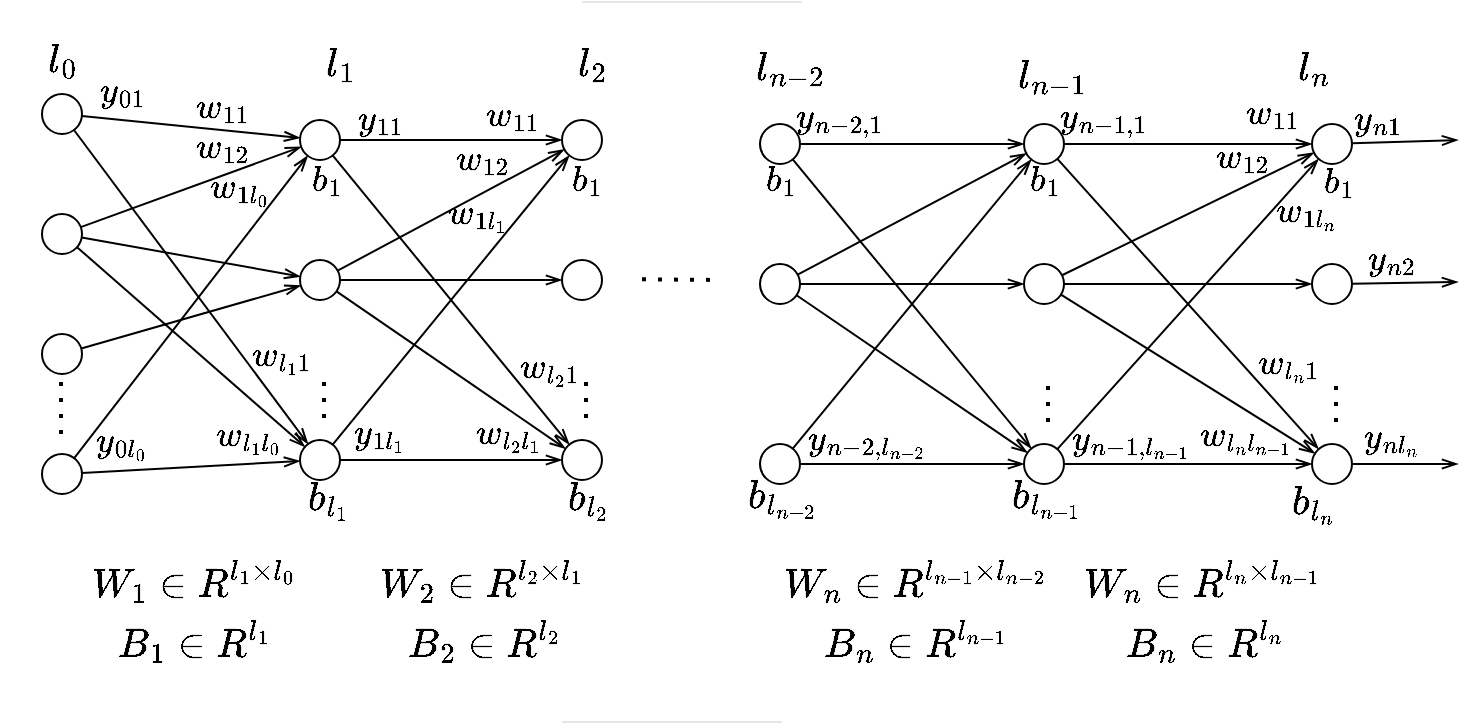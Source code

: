 <mxfile version="14.7.7" type="device"><diagram id="DiIFWuDrfu9m4FScAtJ2" name="Page-1"><mxGraphModel dx="628" dy="409" grid="1" gridSize="10" guides="1" tooltips="1" connect="1" arrows="1" fold="1" page="1" pageScale="1" pageWidth="850" pageHeight="1100" math="1" shadow="0"><root><mxCell id="0"/><mxCell id="1" parent="0"/><mxCell id="S9DgqLDdiEVG_nodx704-1" value="" style="ellipse;whiteSpace=wrap;html=1;aspect=fixed;" vertex="1" parent="1"><mxGeometry x="60" y="56" width="20" height="20" as="geometry"/></mxCell><mxCell id="S9DgqLDdiEVG_nodx704-3" value="" style="ellipse;whiteSpace=wrap;html=1;aspect=fixed;" vertex="1" parent="1"><mxGeometry x="60" y="116" width="20" height="20" as="geometry"/></mxCell><mxCell id="S9DgqLDdiEVG_nodx704-4" value="" style="ellipse;whiteSpace=wrap;html=1;aspect=fixed;" vertex="1" parent="1"><mxGeometry x="60" y="176" width="20" height="20" as="geometry"/></mxCell><mxCell id="S9DgqLDdiEVG_nodx704-6" value="" style="endArrow=none;dashed=1;html=1;dashPattern=1 3;strokeWidth=2;" edge="1" parent="1"><mxGeometry width="50" height="50" relative="1" as="geometry"><mxPoint x="69.5" y="226" as="sourcePoint"/><mxPoint x="69.5" y="196" as="targetPoint"/></mxGeometry></mxCell><mxCell id="S9DgqLDdiEVG_nodx704-7" value="" style="ellipse;whiteSpace=wrap;html=1;aspect=fixed;" vertex="1" parent="1"><mxGeometry x="60" y="236" width="20" height="20" as="geometry"/></mxCell><mxCell id="S9DgqLDdiEVG_nodx704-8" value="$$l_0$$" style="text;html=1;strokeColor=none;fillColor=none;align=center;verticalAlign=middle;whiteSpace=wrap;rounded=0;fontSize=17;" vertex="1" parent="1"><mxGeometry x="50" y="30" width="40" height="20" as="geometry"/></mxCell><mxCell id="S9DgqLDdiEVG_nodx704-9" value="" style="ellipse;whiteSpace=wrap;html=1;aspect=fixed;" vertex="1" parent="1"><mxGeometry x="189" y="69" width="20" height="20" as="geometry"/></mxCell><mxCell id="S9DgqLDdiEVG_nodx704-11" value="" style="ellipse;whiteSpace=wrap;html=1;aspect=fixed;" vertex="1" parent="1"><mxGeometry x="189" y="139" width="20" height="20" as="geometry"/></mxCell><mxCell id="S9DgqLDdiEVG_nodx704-12" value="" style="endArrow=none;dashed=1;html=1;dashPattern=1 3;strokeWidth=2;" edge="1" parent="1"><mxGeometry width="50" height="50" relative="1" as="geometry"><mxPoint x="201" y="200" as="sourcePoint"/><mxPoint x="201" y="219" as="targetPoint"/></mxGeometry></mxCell><mxCell id="S9DgqLDdiEVG_nodx704-13" value="" style="ellipse;whiteSpace=wrap;html=1;aspect=fixed;" vertex="1" parent="1"><mxGeometry x="189" y="229" width="20" height="20" as="geometry"/></mxCell><mxCell id="S9DgqLDdiEVG_nodx704-14" value="$$l_1$$" style="text;html=1;strokeColor=none;fillColor=none;align=center;verticalAlign=middle;whiteSpace=wrap;rounded=0;fontSize=17;" vertex="1" parent="1"><mxGeometry x="189" y="32" width="40" height="20" as="geometry"/></mxCell><mxCell id="S9DgqLDdiEVG_nodx704-16" value="" style="endArrow=openThin;html=1;fontSize=20;endFill=0;" edge="1" parent="1" source="S9DgqLDdiEVG_nodx704-1" target="S9DgqLDdiEVG_nodx704-9"><mxGeometry width="50" height="50" relative="1" as="geometry"><mxPoint x="480" y="356" as="sourcePoint"/><mxPoint x="530" y="306" as="targetPoint"/></mxGeometry></mxCell><mxCell id="S9DgqLDdiEVG_nodx704-17" value="" style="endArrow=openThin;html=1;fontSize=20;endFill=0;" edge="1" parent="1" source="S9DgqLDdiEVG_nodx704-3" target="S9DgqLDdiEVG_nodx704-13"><mxGeometry width="50" height="50" relative="1" as="geometry"><mxPoint x="480" y="356" as="sourcePoint"/><mxPoint x="530" y="306" as="targetPoint"/></mxGeometry></mxCell><mxCell id="S9DgqLDdiEVG_nodx704-20" value="" style="endArrow=openThin;html=1;fontSize=20;endFill=0;" edge="1" parent="1" source="S9DgqLDdiEVG_nodx704-1" target="S9DgqLDdiEVG_nodx704-13"><mxGeometry width="50" height="50" relative="1" as="geometry"><mxPoint x="160" y="236" as="sourcePoint"/><mxPoint x="230" y="260" as="targetPoint"/></mxGeometry></mxCell><mxCell id="S9DgqLDdiEVG_nodx704-21" value="" style="endArrow=openThin;html=1;fontSize=20;endFill=0;" edge="1" parent="1" source="S9DgqLDdiEVG_nodx704-3" target="S9DgqLDdiEVG_nodx704-9"><mxGeometry width="50" height="50" relative="1" as="geometry"><mxPoint x="70" y="96" as="sourcePoint"/><mxPoint x="160" y="106" as="targetPoint"/></mxGeometry></mxCell><mxCell id="S9DgqLDdiEVG_nodx704-22" value="" style="endArrow=openThin;html=1;fontSize=20;endFill=0;" edge="1" parent="1" source="S9DgqLDdiEVG_nodx704-7" target="S9DgqLDdiEVG_nodx704-13"><mxGeometry width="50" height="50" relative="1" as="geometry"><mxPoint x="480" y="406" as="sourcePoint"/><mxPoint x="160" y="156" as="targetPoint"/></mxGeometry></mxCell><mxCell id="S9DgqLDdiEVG_nodx704-23" value="" style="endArrow=openThin;html=1;fontSize=20;endFill=0;" edge="1" parent="1" source="S9DgqLDdiEVG_nodx704-7" target="S9DgqLDdiEVG_nodx704-9"><mxGeometry width="50" height="50" relative="1" as="geometry"><mxPoint x="480" y="356" as="sourcePoint"/><mxPoint x="530" y="306" as="targetPoint"/></mxGeometry></mxCell><mxCell id="S9DgqLDdiEVG_nodx704-24" value="$$w_{11}$$" style="text;html=1;strokeColor=none;fillColor=none;align=center;verticalAlign=middle;whiteSpace=wrap;rounded=0;fontSize=15;" vertex="1" parent="1"><mxGeometry x="130" y="52" width="40" height="20" as="geometry"/></mxCell><mxCell id="S9DgqLDdiEVG_nodx704-25" value="$$w_{12}$$" style="text;html=1;strokeColor=none;fillColor=none;align=center;verticalAlign=middle;whiteSpace=wrap;rounded=0;fontSize=15;" vertex="1" parent="1"><mxGeometry x="130" y="72" width="40" height="20" as="geometry"/></mxCell><mxCell id="S9DgqLDdiEVG_nodx704-26" value="$$w_{1l_0}$$" style="text;html=1;strokeColor=none;fillColor=none;align=center;verticalAlign=middle;whiteSpace=wrap;rounded=0;fontSize=15;" vertex="1" parent="1"><mxGeometry x="139" y="93" width="40" height="20" as="geometry"/></mxCell><mxCell id="S9DgqLDdiEVG_nodx704-27" value="$$w_{l_11}$$" style="text;html=1;strokeColor=none;fillColor=none;align=center;verticalAlign=middle;whiteSpace=wrap;rounded=0;fontSize=15;" vertex="1" parent="1"><mxGeometry x="160" y="177" width="40" height="20" as="geometry"/></mxCell><mxCell id="S9DgqLDdiEVG_nodx704-28" value="&lt;div style=&quot;font-size: 15px;&quot;&gt;$$w_{l_1 l_0}$$&lt;/div&gt;" style="text;html=1;strokeColor=none;fillColor=none;align=center;verticalAlign=middle;whiteSpace=wrap;rounded=0;fontSize=15;" vertex="1" parent="1"><mxGeometry x="143" y="217" width="40" height="20" as="geometry"/></mxCell><mxCell id="S9DgqLDdiEVG_nodx704-29" value="$$W_1 \in R^{l_1 \times l_0}$$" style="text;html=1;strokeColor=none;fillColor=none;align=center;verticalAlign=middle;whiteSpace=wrap;rounded=0;fontSize=17;" vertex="1" parent="1"><mxGeometry x="82.75" y="290" width="107" height="20" as="geometry"/></mxCell><mxCell id="S9DgqLDdiEVG_nodx704-30" value="$$b_1$$" style="text;html=1;strokeColor=none;fillColor=none;align=center;verticalAlign=middle;whiteSpace=wrap;rounded=0;fontSize=15;" vertex="1" parent="1"><mxGeometry x="183" y="89" width="40" height="20" as="geometry"/></mxCell><mxCell id="S9DgqLDdiEVG_nodx704-31" value="$$b_{l_1}$$" style="text;html=1;strokeColor=none;fillColor=none;align=center;verticalAlign=middle;whiteSpace=wrap;rounded=0;fontSize=17;" vertex="1" parent="1"><mxGeometry x="183" y="249" width="40" height="20" as="geometry"/></mxCell><mxCell id="S9DgqLDdiEVG_nodx704-32" value="$$B_1 \in R^{l_1}$$" style="text;html=1;strokeColor=none;fillColor=none;align=center;verticalAlign=middle;whiteSpace=wrap;rounded=0;fontSize=17;" vertex="1" parent="1"><mxGeometry x="82.75" y="320" width="107" height="20" as="geometry"/></mxCell><mxCell id="S9DgqLDdiEVG_nodx704-33" value="" style="ellipse;whiteSpace=wrap;html=1;aspect=fixed;" vertex="1" parent="1"><mxGeometry x="320" y="69" width="20" height="20" as="geometry"/></mxCell><mxCell id="S9DgqLDdiEVG_nodx704-34" value="" style="ellipse;whiteSpace=wrap;html=1;aspect=fixed;" vertex="1" parent="1"><mxGeometry x="320" y="139" width="20" height="20" as="geometry"/></mxCell><mxCell id="S9DgqLDdiEVG_nodx704-35" value="" style="endArrow=none;dashed=1;html=1;dashPattern=1 3;strokeWidth=2;" edge="1" parent="1"><mxGeometry width="50" height="50" relative="1" as="geometry"><mxPoint x="332" y="200" as="sourcePoint"/><mxPoint x="332" y="219" as="targetPoint"/></mxGeometry></mxCell><mxCell id="S9DgqLDdiEVG_nodx704-36" value="" style="ellipse;whiteSpace=wrap;html=1;aspect=fixed;" vertex="1" parent="1"><mxGeometry x="320" y="229" width="20" height="20" as="geometry"/></mxCell><mxCell id="S9DgqLDdiEVG_nodx704-37" value="$$l_2$$" style="text;html=1;strokeColor=none;fillColor=none;align=center;verticalAlign=middle;whiteSpace=wrap;rounded=0;fontSize=17;" vertex="1" parent="1"><mxGeometry x="315" y="32" width="40" height="20" as="geometry"/></mxCell><mxCell id="S9DgqLDdiEVG_nodx704-38" value="" style="endArrow=openThin;html=1;fontSize=17;endFill=0;" edge="1" parent="1" source="S9DgqLDdiEVG_nodx704-9" target="S9DgqLDdiEVG_nodx704-33"><mxGeometry width="50" height="50" relative="1" as="geometry"><mxPoint x="199" y="69" as="sourcePoint"/><mxPoint x="210" y="170" as="targetPoint"/></mxGeometry></mxCell><mxCell id="S9DgqLDdiEVG_nodx704-39" value="" style="endArrow=openThin;html=1;fontSize=17;endFill=0;" edge="1" parent="1" source="S9DgqLDdiEVG_nodx704-11" target="S9DgqLDdiEVG_nodx704-33"><mxGeometry width="50" height="50" relative="1" as="geometry"><mxPoint x="160" y="220" as="sourcePoint"/><mxPoint x="210" y="170" as="targetPoint"/></mxGeometry></mxCell><mxCell id="S9DgqLDdiEVG_nodx704-40" value="" style="endArrow=openThin;html=1;fontSize=17;endFill=0;" edge="1" parent="1" source="S9DgqLDdiEVG_nodx704-13" target="S9DgqLDdiEVG_nodx704-33"><mxGeometry width="50" height="50" relative="1" as="geometry"><mxPoint x="220" y="230" as="sourcePoint"/><mxPoint x="210" y="170" as="targetPoint"/></mxGeometry></mxCell><mxCell id="S9DgqLDdiEVG_nodx704-41" value="" style="endArrow=openThin;html=1;fontSize=17;endFill=0;" edge="1" parent="1" source="S9DgqLDdiEVG_nodx704-9" target="S9DgqLDdiEVG_nodx704-36"><mxGeometry width="50" height="50" relative="1" as="geometry"><mxPoint x="260" y="50" as="sourcePoint"/><mxPoint x="210" y="170" as="targetPoint"/></mxGeometry></mxCell><mxCell id="S9DgqLDdiEVG_nodx704-42" value="" style="endArrow=openThin;html=1;fontSize=17;endFill=0;" edge="1" parent="1" source="S9DgqLDdiEVG_nodx704-11" target="S9DgqLDdiEVG_nodx704-36"><mxGeometry width="50" height="50" relative="1" as="geometry"><mxPoint x="160" y="220" as="sourcePoint"/><mxPoint x="210" y="170" as="targetPoint"/></mxGeometry></mxCell><mxCell id="S9DgqLDdiEVG_nodx704-43" value="" style="endArrow=openThin;html=1;fontSize=17;endFill=0;" edge="1" parent="1" source="S9DgqLDdiEVG_nodx704-13" target="S9DgqLDdiEVG_nodx704-36"><mxGeometry width="50" height="50" relative="1" as="geometry"><mxPoint x="250" y="250" as="sourcePoint"/><mxPoint x="210" y="170" as="targetPoint"/></mxGeometry></mxCell><mxCell id="S9DgqLDdiEVG_nodx704-44" value="$$w_{11}$$" style="text;html=1;strokeColor=none;fillColor=none;align=center;verticalAlign=middle;whiteSpace=wrap;rounded=0;fontSize=15;" vertex="1" parent="1"><mxGeometry x="275" y="56" width="40" height="20" as="geometry"/></mxCell><mxCell id="S9DgqLDdiEVG_nodx704-45" value="$$w_{12}$$" style="text;html=1;strokeColor=none;fillColor=none;align=center;verticalAlign=middle;whiteSpace=wrap;rounded=0;fontSize=15;" vertex="1" parent="1"><mxGeometry x="260" y="78" width="40" height="20" as="geometry"/></mxCell><mxCell id="S9DgqLDdiEVG_nodx704-46" value="$$w_{1l_1}$$" style="text;html=1;strokeColor=none;fillColor=none;align=center;verticalAlign=middle;whiteSpace=wrap;rounded=0;fontSize=15;" vertex="1" parent="1"><mxGeometry x="258" y="106" width="40" height="20" as="geometry"/></mxCell><mxCell id="S9DgqLDdiEVG_nodx704-47" value="$$w_{l_21}$$" style="text;html=1;strokeColor=none;fillColor=none;align=center;verticalAlign=middle;whiteSpace=wrap;rounded=0;fontSize=15;" vertex="1" parent="1"><mxGeometry x="294" y="183" width="40" height="20" as="geometry"/></mxCell><mxCell id="S9DgqLDdiEVG_nodx704-49" value="&lt;div style=&quot;font-size: 15px;&quot;&gt;$$w_{l_2 l_1}$$&lt;/div&gt;" style="text;html=1;strokeColor=none;fillColor=none;align=center;verticalAlign=middle;whiteSpace=wrap;rounded=0;fontSize=15;" vertex="1" parent="1"><mxGeometry x="273" y="216" width="40" height="20" as="geometry"/></mxCell><mxCell id="S9DgqLDdiEVG_nodx704-50" value="$$W_2 \in R^{l_2 \times l_1}$$" style="text;html=1;strokeColor=none;fillColor=none;align=center;verticalAlign=middle;whiteSpace=wrap;rounded=0;fontSize=17;" vertex="1" parent="1"><mxGeometry x="227.25" y="290" width="107" height="20" as="geometry"/></mxCell><mxCell id="S9DgqLDdiEVG_nodx704-51" value="$$B_2 \in R^{l_2}$$" style="text;html=1;strokeColor=none;fillColor=none;align=center;verticalAlign=middle;whiteSpace=wrap;rounded=0;fontSize=17;" vertex="1" parent="1"><mxGeometry x="228.25" y="320" width="107" height="20" as="geometry"/></mxCell><mxCell id="S9DgqLDdiEVG_nodx704-53" value="" style="endArrow=openThin;html=1;fontSize=17;endFill=0;" edge="1" parent="1" source="S9DgqLDdiEVG_nodx704-3" target="S9DgqLDdiEVG_nodx704-11"><mxGeometry width="50" height="50" relative="1" as="geometry"><mxPoint x="320" y="220" as="sourcePoint"/><mxPoint x="370" y="170" as="targetPoint"/></mxGeometry></mxCell><mxCell id="S9DgqLDdiEVG_nodx704-54" value="" style="endArrow=openThin;html=1;fontSize=17;endFill=0;" edge="1" parent="1" source="S9DgqLDdiEVG_nodx704-4" target="S9DgqLDdiEVG_nodx704-11"><mxGeometry width="50" height="50" relative="1" as="geometry"><mxPoint x="320" y="220" as="sourcePoint"/><mxPoint x="370" y="170" as="targetPoint"/></mxGeometry></mxCell><mxCell id="S9DgqLDdiEVG_nodx704-55" value="" style="endArrow=openThin;html=1;fontSize=15;endFill=0;" edge="1" parent="1" source="S9DgqLDdiEVG_nodx704-11" target="S9DgqLDdiEVG_nodx704-34"><mxGeometry width="50" height="50" relative="1" as="geometry"><mxPoint x="320" y="220" as="sourcePoint"/><mxPoint x="370" y="170" as="targetPoint"/></mxGeometry></mxCell><mxCell id="S9DgqLDdiEVG_nodx704-56" value="" style="endArrow=none;dashed=1;html=1;dashPattern=1 3;strokeWidth=2;fontSize=15;" edge="1" parent="1"><mxGeometry width="50" height="50" relative="1" as="geometry"><mxPoint x="360" y="148.67" as="sourcePoint"/><mxPoint x="400" y="149" as="targetPoint"/></mxGeometry></mxCell><mxCell id="S9DgqLDdiEVG_nodx704-59" value="$$b_1$$" style="text;html=1;strokeColor=none;fillColor=none;align=center;verticalAlign=middle;whiteSpace=wrap;rounded=0;fontSize=15;" vertex="1" parent="1"><mxGeometry x="313" y="89" width="40" height="20" as="geometry"/></mxCell><mxCell id="S9DgqLDdiEVG_nodx704-60" value="$$b_{l_2}$$" style="text;html=1;strokeColor=none;fillColor=none;align=center;verticalAlign=middle;whiteSpace=wrap;rounded=0;fontSize=17;" vertex="1" parent="1"><mxGeometry x="313" y="249" width="40" height="20" as="geometry"/></mxCell><mxCell id="S9DgqLDdiEVG_nodx704-61" value="" style="ellipse;whiteSpace=wrap;html=1;aspect=fixed;" vertex="1" parent="1"><mxGeometry x="551" y="71" width="20" height="20" as="geometry"/></mxCell><mxCell id="S9DgqLDdiEVG_nodx704-62" value="" style="ellipse;whiteSpace=wrap;html=1;aspect=fixed;" vertex="1" parent="1"><mxGeometry x="551" y="141" width="20" height="20" as="geometry"/></mxCell><mxCell id="S9DgqLDdiEVG_nodx704-63" value="" style="endArrow=none;dashed=1;html=1;dashPattern=1 3;strokeWidth=2;" edge="1" parent="1"><mxGeometry width="50" height="50" relative="1" as="geometry"><mxPoint x="563" y="202" as="sourcePoint"/><mxPoint x="563" y="221" as="targetPoint"/></mxGeometry></mxCell><mxCell id="S9DgqLDdiEVG_nodx704-64" value="" style="ellipse;whiteSpace=wrap;html=1;aspect=fixed;" vertex="1" parent="1"><mxGeometry x="551" y="231" width="20" height="20" as="geometry"/></mxCell><mxCell id="S9DgqLDdiEVG_nodx704-65" value="$$l_{n-1}$$" style="text;html=1;strokeColor=none;fillColor=none;align=center;verticalAlign=middle;whiteSpace=wrap;rounded=0;fontSize=17;" vertex="1" parent="1"><mxGeometry x="545" y="38" width="40" height="20" as="geometry"/></mxCell><mxCell id="S9DgqLDdiEVG_nodx704-67" value="$$b_1$$" style="text;html=1;strokeColor=none;fillColor=none;align=center;verticalAlign=middle;whiteSpace=wrap;rounded=0;fontSize=15;" vertex="1" parent="1"><mxGeometry x="542" y="89" width="40" height="19" as="geometry"/></mxCell><mxCell id="S9DgqLDdiEVG_nodx704-68" value="$$b_{l_{n-1}}$$" style="text;html=1;strokeColor=none;fillColor=none;align=center;verticalAlign=middle;whiteSpace=wrap;rounded=0;fontSize=17;" vertex="1" parent="1"><mxGeometry x="542" y="248" width="40" height="20" as="geometry"/></mxCell><mxCell id="S9DgqLDdiEVG_nodx704-69" value="" style="ellipse;whiteSpace=wrap;html=1;aspect=fixed;" vertex="1" parent="1"><mxGeometry x="695" y="71" width="20" height="20" as="geometry"/></mxCell><mxCell id="S9DgqLDdiEVG_nodx704-70" value="" style="ellipse;whiteSpace=wrap;html=1;aspect=fixed;" vertex="1" parent="1"><mxGeometry x="695" y="141" width="20" height="20" as="geometry"/></mxCell><mxCell id="S9DgqLDdiEVG_nodx704-71" value="" style="endArrow=none;dashed=1;html=1;dashPattern=1 3;strokeWidth=2;" edge="1" parent="1"><mxGeometry width="50" height="50" relative="1" as="geometry"><mxPoint x="707" y="202" as="sourcePoint"/><mxPoint x="707" y="221" as="targetPoint"/></mxGeometry></mxCell><mxCell id="S9DgqLDdiEVG_nodx704-72" value="" style="ellipse;whiteSpace=wrap;html=1;aspect=fixed;" vertex="1" parent="1"><mxGeometry x="695" y="231" width="20" height="20" as="geometry"/></mxCell><mxCell id="S9DgqLDdiEVG_nodx704-73" value="$$l_n$$" style="text;html=1;strokeColor=none;fillColor=none;align=center;verticalAlign=middle;whiteSpace=wrap;rounded=0;fontSize=17;" vertex="1" parent="1"><mxGeometry x="676" y="34" width="40" height="20" as="geometry"/></mxCell><mxCell id="S9DgqLDdiEVG_nodx704-75" value="$$b_1$$" style="text;html=1;strokeColor=none;fillColor=none;align=center;verticalAlign=middle;whiteSpace=wrap;rounded=0;fontSize=15;" vertex="1" parent="1"><mxGeometry x="689" y="90" width="40" height="20" as="geometry"/></mxCell><mxCell id="S9DgqLDdiEVG_nodx704-76" value="$$b_{l_n}$$" style="text;html=1;strokeColor=none;fillColor=none;align=center;verticalAlign=middle;whiteSpace=wrap;rounded=0;fontSize=17;" vertex="1" parent="1"><mxGeometry x="676" y="251" width="40" height="20" as="geometry"/></mxCell><mxCell id="S9DgqLDdiEVG_nodx704-77" value="" style="endArrow=openThin;html=1;fontSize=15;endFill=0;" edge="1" parent="1" source="S9DgqLDdiEVG_nodx704-61" target="S9DgqLDdiEVG_nodx704-69"><mxGeometry width="50" height="50" relative="1" as="geometry"><mxPoint x="584" y="212" as="sourcePoint"/><mxPoint x="644" y="76" as="targetPoint"/></mxGeometry></mxCell><mxCell id="S9DgqLDdiEVG_nodx704-78" value="" style="endArrow=openThin;html=1;fontSize=15;endFill=0;" edge="1" parent="1" source="S9DgqLDdiEVG_nodx704-62" target="S9DgqLDdiEVG_nodx704-69"><mxGeometry width="50" height="50" relative="1" as="geometry"><mxPoint x="444" y="202" as="sourcePoint"/><mxPoint x="494" y="152" as="targetPoint"/></mxGeometry></mxCell><mxCell id="S9DgqLDdiEVG_nodx704-79" value="" style="endArrow=openThin;html=1;fontSize=15;endFill=0;" edge="1" parent="1" source="S9DgqLDdiEVG_nodx704-64" target="S9DgqLDdiEVG_nodx704-69"><mxGeometry width="50" height="50" relative="1" as="geometry"><mxPoint x="444" y="202" as="sourcePoint"/><mxPoint x="494" y="152" as="targetPoint"/></mxGeometry></mxCell><mxCell id="S9DgqLDdiEVG_nodx704-81" value="" style="endArrow=openThin;html=1;fontSize=15;endFill=0;" edge="1" parent="1" source="S9DgqLDdiEVG_nodx704-62" target="S9DgqLDdiEVG_nodx704-70"><mxGeometry width="50" height="50" relative="1" as="geometry"><mxPoint x="444" y="202" as="sourcePoint"/><mxPoint x="494" y="152" as="targetPoint"/></mxGeometry></mxCell><mxCell id="S9DgqLDdiEVG_nodx704-82" value="" style="endArrow=openThin;html=1;fontSize=15;endFill=0;" edge="1" parent="1" source="S9DgqLDdiEVG_nodx704-61" target="S9DgqLDdiEVG_nodx704-72"><mxGeometry width="50" height="50" relative="1" as="geometry"><mxPoint x="444" y="202" as="sourcePoint"/><mxPoint x="494" y="152" as="targetPoint"/></mxGeometry></mxCell><mxCell id="S9DgqLDdiEVG_nodx704-83" value="" style="endArrow=openThin;html=1;fontSize=15;endFill=0;" edge="1" parent="1" source="S9DgqLDdiEVG_nodx704-62" target="S9DgqLDdiEVG_nodx704-72"><mxGeometry width="50" height="50" relative="1" as="geometry"><mxPoint x="444" y="202" as="sourcePoint"/><mxPoint x="494" y="152" as="targetPoint"/></mxGeometry></mxCell><mxCell id="S9DgqLDdiEVG_nodx704-84" value="" style="endArrow=openThin;html=1;fontSize=15;endFill=0;" edge="1" parent="1" source="S9DgqLDdiEVG_nodx704-64" target="S9DgqLDdiEVG_nodx704-72"><mxGeometry width="50" height="50" relative="1" as="geometry"><mxPoint x="444" y="202" as="sourcePoint"/><mxPoint x="494" y="152" as="targetPoint"/></mxGeometry></mxCell><mxCell id="S9DgqLDdiEVG_nodx704-85" value="$$W_n \in R^{l_{n} \times l_{n-1}}$$" style="text;html=1;strokeColor=none;fillColor=none;align=center;verticalAlign=middle;whiteSpace=wrap;rounded=0;fontSize=17;" vertex="1" parent="1"><mxGeometry x="587" y="290" width="107" height="20" as="geometry"/></mxCell><mxCell id="S9DgqLDdiEVG_nodx704-86" value="$$B_n \in R^{l_n}$$" style="text;html=1;strokeColor=none;fillColor=none;align=center;verticalAlign=middle;whiteSpace=wrap;rounded=0;fontSize=17;" vertex="1" parent="1"><mxGeometry x="588" y="320" width="107" height="20" as="geometry"/></mxCell><mxCell id="S9DgqLDdiEVG_nodx704-87" value="$$y_{11}$$" style="text;html=1;strokeColor=none;fillColor=none;align=center;verticalAlign=middle;whiteSpace=wrap;rounded=0;fontSize=15;" vertex="1" parent="1"><mxGeometry x="209" y="58" width="40" height="20" as="geometry"/></mxCell><mxCell id="S9DgqLDdiEVG_nodx704-88" value="$$y_{1l_1}$$" style="text;html=1;strokeColor=none;fillColor=none;align=center;verticalAlign=middle;whiteSpace=wrap;rounded=0;fontSize=15;" vertex="1" parent="1"><mxGeometry x="209" y="216" width="40" height="20" as="geometry"/></mxCell><mxCell id="S9DgqLDdiEVG_nodx704-89" value="" style="endArrow=openThin;html=1;fontSize=15;endFill=0;" edge="1" parent="1" source="S9DgqLDdiEVG_nodx704-69"><mxGeometry width="50" height="50" relative="1" as="geometry"><mxPoint x="738" y="72" as="sourcePoint"/><mxPoint x="768" y="79" as="targetPoint"/></mxGeometry></mxCell><mxCell id="S9DgqLDdiEVG_nodx704-90" value="" style="endArrow=openThin;html=1;fontSize=15;endFill=0;" edge="1" parent="1" source="S9DgqLDdiEVG_nodx704-70"><mxGeometry width="50" height="50" relative="1" as="geometry"><mxPoint x="728" y="150" as="sourcePoint"/><mxPoint x="768" y="150" as="targetPoint"/></mxGeometry></mxCell><mxCell id="S9DgqLDdiEVG_nodx704-91" value="" style="endArrow=openThin;html=1;fontSize=15;endFill=0;" edge="1" parent="1" source="S9DgqLDdiEVG_nodx704-72"><mxGeometry width="50" height="50" relative="1" as="geometry"><mxPoint x="738" y="202" as="sourcePoint"/><mxPoint x="768" y="241" as="targetPoint"/></mxGeometry></mxCell><mxCell id="S9DgqLDdiEVG_nodx704-92" value="$$y_{01}$$" style="text;html=1;strokeColor=none;fillColor=none;align=center;verticalAlign=middle;whiteSpace=wrap;rounded=0;fontSize=15;" vertex="1" parent="1"><mxGeometry x="80" y="44" width="40" height="20" as="geometry"/></mxCell><mxCell id="S9DgqLDdiEVG_nodx704-93" value="$$y_{0l_0}$$" style="text;html=1;strokeColor=none;fillColor=none;align=center;verticalAlign=middle;whiteSpace=wrap;rounded=0;fontSize=15;" vertex="1" parent="1"><mxGeometry x="80" y="220" width="40" height="20" as="geometry"/></mxCell><mxCell id="S9DgqLDdiEVG_nodx704-94" value="$$y_{n-1,1}$$" style="text;html=1;strokeColor=none;fillColor=none;align=center;verticalAlign=middle;whiteSpace=wrap;rounded=0;fontSize=15;" vertex="1" parent="1"><mxGeometry x="571" y="58" width="40" height="20" as="geometry"/></mxCell><mxCell id="S9DgqLDdiEVG_nodx704-95" value="$$y_{n-1,l_{n-1}}$$" style="text;html=1;strokeColor=none;fillColor=none;align=center;verticalAlign=middle;whiteSpace=wrap;rounded=0;fontSize=15;" vertex="1" parent="1"><mxGeometry x="585" y="219" width="40" height="20" as="geometry"/></mxCell><mxCell id="S9DgqLDdiEVG_nodx704-96" value="$$y_{n1}$$" style="text;html=1;strokeColor=none;fillColor=none;align=center;verticalAlign=middle;whiteSpace=wrap;rounded=0;fontSize=15;" vertex="1" parent="1"><mxGeometry x="708" y="58" width="40" height="20" as="geometry"/></mxCell><mxCell id="S9DgqLDdiEVG_nodx704-97" value="$$y_{nl_n}$$" style="text;html=1;strokeColor=none;fillColor=none;align=center;verticalAlign=middle;whiteSpace=wrap;rounded=0;fontSize=15;" vertex="1" parent="1"><mxGeometry x="715" y="218" width="40" height="20" as="geometry"/></mxCell><mxCell id="S9DgqLDdiEVG_nodx704-98" value="$$y_{n2}$$" style="text;html=1;strokeColor=none;fillColor=none;align=center;verticalAlign=middle;whiteSpace=wrap;rounded=0;fontSize=15;" vertex="1" parent="1"><mxGeometry x="715" y="128" width="40" height="20" as="geometry"/></mxCell><mxCell id="S9DgqLDdiEVG_nodx704-99" value="" style="endArrow=none;html=1;fontSize=15;fillColor=#f5f5f5;strokeColor=#E6E6E6;" edge="1" parent="1"><mxGeometry width="50" height="50" relative="1" as="geometry"><mxPoint x="330" y="10" as="sourcePoint"/><mxPoint x="440" y="10" as="targetPoint"/></mxGeometry></mxCell><mxCell id="S9DgqLDdiEVG_nodx704-100" value="" style="endArrow=none;html=1;fontSize=15;fillColor=#f5f5f5;strokeColor=#E6E6E6;" edge="1" parent="1"><mxGeometry width="50" height="50" relative="1" as="geometry"><mxPoint x="320" y="370" as="sourcePoint"/><mxPoint x="430" y="370" as="targetPoint"/></mxGeometry></mxCell><mxCell id="S9DgqLDdiEVG_nodx704-101" value="" style="ellipse;whiteSpace=wrap;html=1;aspect=fixed;" vertex="1" parent="1"><mxGeometry x="419" y="71" width="20" height="20" as="geometry"/></mxCell><mxCell id="S9DgqLDdiEVG_nodx704-102" value="" style="ellipse;whiteSpace=wrap;html=1;aspect=fixed;" vertex="1" parent="1"><mxGeometry x="419" y="141" width="20" height="20" as="geometry"/></mxCell><mxCell id="S9DgqLDdiEVG_nodx704-104" value="" style="ellipse;whiteSpace=wrap;html=1;aspect=fixed;" vertex="1" parent="1"><mxGeometry x="419" y="231" width="20" height="20" as="geometry"/></mxCell><mxCell id="S9DgqLDdiEVG_nodx704-105" value="$$l_{n-2}$$" style="text;html=1;strokeColor=none;fillColor=none;align=center;verticalAlign=middle;whiteSpace=wrap;rounded=0;fontSize=17;" vertex="1" parent="1"><mxGeometry x="414" y="34" width="40" height="20" as="geometry"/></mxCell><mxCell id="S9DgqLDdiEVG_nodx704-106" value="$$b_1$$" style="text;html=1;strokeColor=none;fillColor=none;align=center;verticalAlign=middle;whiteSpace=wrap;rounded=0;fontSize=15;" vertex="1" parent="1"><mxGeometry x="410" y="89" width="40" height="19" as="geometry"/></mxCell><mxCell id="S9DgqLDdiEVG_nodx704-107" value="$$b_{l_{n-2}}$$" style="text;html=1;strokeColor=none;fillColor=none;align=center;verticalAlign=middle;whiteSpace=wrap;rounded=0;fontSize=17;" vertex="1" parent="1"><mxGeometry x="410" y="248" width="40" height="20" as="geometry"/></mxCell><mxCell id="S9DgqLDdiEVG_nodx704-108" value="$$y_{n-2,1}$$" style="text;html=1;strokeColor=none;fillColor=none;align=center;verticalAlign=middle;whiteSpace=wrap;rounded=0;fontSize=15;" vertex="1" parent="1"><mxGeometry x="439" y="58" width="40" height="20" as="geometry"/></mxCell><mxCell id="S9DgqLDdiEVG_nodx704-109" value="$$y_{n-2,l_{n-2}}$$" style="text;html=1;strokeColor=none;fillColor=none;align=center;verticalAlign=middle;whiteSpace=wrap;rounded=0;fontSize=15;" vertex="1" parent="1"><mxGeometry x="453" y="219" width="40" height="20" as="geometry"/></mxCell><mxCell id="S9DgqLDdiEVG_nodx704-110" value="" style="endArrow=openThin;html=1;fontSize=15;endFill=0;" edge="1" parent="1" source="S9DgqLDdiEVG_nodx704-101" target="S9DgqLDdiEVG_nodx704-61"><mxGeometry width="50" height="50" relative="1" as="geometry"><mxPoint x="363" y="292" as="sourcePoint"/><mxPoint x="443" y="192" as="targetPoint"/></mxGeometry></mxCell><mxCell id="S9DgqLDdiEVG_nodx704-111" value="" style="endArrow=openThin;html=1;fontSize=15;strokeColor=#000000;endFill=0;" edge="1" parent="1" source="S9DgqLDdiEVG_nodx704-101" target="S9DgqLDdiEVG_nodx704-64"><mxGeometry width="50" height="50" relative="1" as="geometry"><mxPoint x="393" y="242" as="sourcePoint"/><mxPoint x="443" y="192" as="targetPoint"/></mxGeometry></mxCell><mxCell id="S9DgqLDdiEVG_nodx704-112" value="" style="endArrow=openThin;html=1;fontSize=15;strokeColor=#000000;endFill=0;" edge="1" parent="1" source="S9DgqLDdiEVG_nodx704-102" target="S9DgqLDdiEVG_nodx704-61"><mxGeometry width="50" height="50" relative="1" as="geometry"><mxPoint x="393" y="242" as="sourcePoint"/><mxPoint x="443" y="192" as="targetPoint"/></mxGeometry></mxCell><mxCell id="S9DgqLDdiEVG_nodx704-113" value="" style="endArrow=openThin;html=1;fontSize=15;strokeColor=#000000;endFill=0;" edge="1" parent="1" source="S9DgqLDdiEVG_nodx704-104" target="S9DgqLDdiEVG_nodx704-61"><mxGeometry width="50" height="50" relative="1" as="geometry"><mxPoint x="393" y="242" as="sourcePoint"/><mxPoint x="443" y="192" as="targetPoint"/></mxGeometry></mxCell><mxCell id="S9DgqLDdiEVG_nodx704-123" value="" style="endArrow=openThin;html=1;fontSize=15;strokeColor=#000000;endFill=0;" edge="1" parent="1" source="S9DgqLDdiEVG_nodx704-104" target="S9DgqLDdiEVG_nodx704-64"><mxGeometry width="50" height="50" relative="1" as="geometry"><mxPoint x="443" y="282" as="sourcePoint"/><mxPoint x="523" y="262" as="targetPoint"/></mxGeometry></mxCell><mxCell id="S9DgqLDdiEVG_nodx704-124" value="" style="endArrow=openThin;html=1;fontSize=15;strokeColor=#000000;endFill=0;" edge="1" parent="1" source="S9DgqLDdiEVG_nodx704-102" target="S9DgqLDdiEVG_nodx704-62"><mxGeometry width="50" height="50" relative="1" as="geometry"><mxPoint x="383" y="172" as="sourcePoint"/><mxPoint x="443" y="192" as="targetPoint"/></mxGeometry></mxCell><mxCell id="S9DgqLDdiEVG_nodx704-125" value="" style="endArrow=openThin;html=1;fontSize=15;strokeColor=#000000;endFill=0;" edge="1" parent="1" source="S9DgqLDdiEVG_nodx704-102" target="S9DgqLDdiEVG_nodx704-64"><mxGeometry width="50" height="50" relative="1" as="geometry"><mxPoint x="393" y="242" as="sourcePoint"/><mxPoint x="443" y="192" as="targetPoint"/></mxGeometry></mxCell><mxCell id="S9DgqLDdiEVG_nodx704-127" value="$$w_{11}$$" style="text;html=1;strokeColor=none;fillColor=none;align=center;verticalAlign=middle;whiteSpace=wrap;rounded=0;fontSize=15;" vertex="1" parent="1"><mxGeometry x="655" y="55" width="40" height="20" as="geometry"/></mxCell><mxCell id="S9DgqLDdiEVG_nodx704-128" value="$$w_{12}$$" style="text;html=1;strokeColor=none;fillColor=none;align=center;verticalAlign=middle;whiteSpace=wrap;rounded=0;fontSize=15;" vertex="1" parent="1"><mxGeometry x="640" y="77" width="40" height="20" as="geometry"/></mxCell><mxCell id="S9DgqLDdiEVG_nodx704-129" value="$$w_{1l_n}$$" style="text;html=1;strokeColor=none;fillColor=none;align=center;verticalAlign=middle;whiteSpace=wrap;rounded=0;fontSize=15;" vertex="1" parent="1"><mxGeometry x="672" y="105" width="40" height="20" as="geometry"/></mxCell><mxCell id="S9DgqLDdiEVG_nodx704-130" value="&lt;div style=&quot;font-size: 15px&quot;&gt;$$w_{l_n l_{n-1}}$$&lt;/div&gt;" style="text;html=1;strokeColor=none;fillColor=none;align=center;verticalAlign=middle;whiteSpace=wrap;rounded=0;fontSize=15;" vertex="1" parent="1"><mxGeometry x="642" y="217" width="40" height="20" as="geometry"/></mxCell><mxCell id="S9DgqLDdiEVG_nodx704-131" value="&lt;div style=&quot;font-size: 15px&quot;&gt;$$w_{l_n 1}$$&lt;/div&gt;" style="text;html=1;strokeColor=none;fillColor=none;align=center;verticalAlign=middle;whiteSpace=wrap;rounded=0;fontSize=15;" vertex="1" parent="1"><mxGeometry x="663" y="181" width="40" height="20" as="geometry"/></mxCell><mxCell id="S9DgqLDdiEVG_nodx704-132" value="$$W_n \in R^{l_{n-1} \times l_{n-2}}$$" style="text;html=1;strokeColor=none;fillColor=none;align=center;verticalAlign=middle;whiteSpace=wrap;rounded=0;fontSize=17;" vertex="1" parent="1"><mxGeometry x="443" y="290" width="107" height="20" as="geometry"/></mxCell><mxCell id="S9DgqLDdiEVG_nodx704-133" value="$$B_n \in R^{l_{n-1}}$$" style="text;html=1;strokeColor=none;fillColor=none;align=center;verticalAlign=middle;whiteSpace=wrap;rounded=0;fontSize=17;" vertex="1" parent="1"><mxGeometry x="444" y="320" width="107" height="20" as="geometry"/></mxCell></root></mxGraphModel></diagram></mxfile>